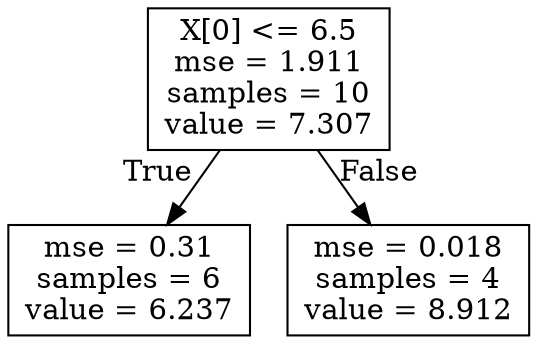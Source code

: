 digraph Tree {
node [shape=box] ;
0 [label="X[0] <= 6.5\nmse = 1.911\nsamples = 10\nvalue = 7.307"] ;
1 [label="mse = 0.31\nsamples = 6\nvalue = 6.237"] ;
0 -> 1 [labeldistance=2.5, labelangle=45, headlabel="True"] ;
2 [label="mse = 0.018\nsamples = 4\nvalue = 8.912"] ;
0 -> 2 [labeldistance=2.5, labelangle=-45, headlabel="False"] ;
}